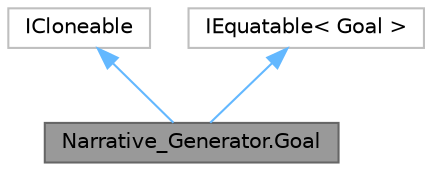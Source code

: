 digraph "Narrative_Generator.Goal"
{
 // LATEX_PDF_SIZE
  bgcolor="transparent";
  edge [fontname=Helvetica,fontsize=10,labelfontname=Helvetica,labelfontsize=10];
  node [fontname=Helvetica,fontsize=10,shape=box,height=0.2,width=0.4];
  Node1 [label="Narrative_Generator.Goal",height=0.2,width=0.4,color="gray40", fillcolor="grey60", style="filled", fontcolor="black",tooltip="A class that implements the agent's belifs about the goal state of the storyworld."];
  Node2 -> Node1 [dir="back",color="steelblue1",style="solid"];
  Node2 [label="ICloneable",height=0.2,width=0.4,color="grey75", fillcolor="white", style="filled",tooltip=" "];
  Node3 -> Node1 [dir="back",color="steelblue1",style="solid"];
  Node3 [label="IEquatable\< Goal \>",height=0.2,width=0.4,color="grey75", fillcolor="white", style="filled",tooltip=" "];
}
